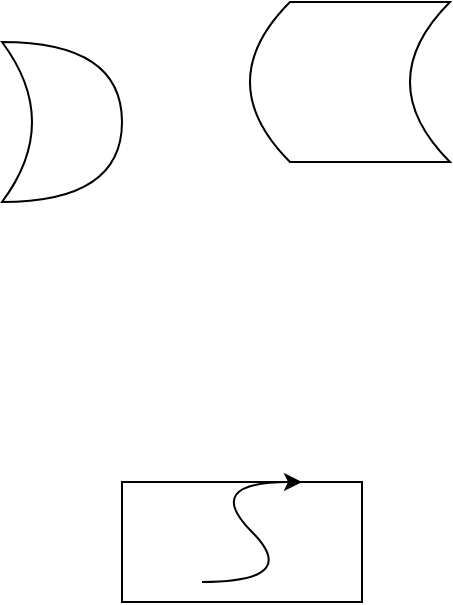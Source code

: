 <mxfile version="13.6.4" type="github">
  <diagram id="02eN7fPuqFx-y2PJcBan" name="第 1 页">
    <mxGraphModel dx="1796" dy="1158" grid="1" gridSize="10" guides="1" tooltips="1" connect="1" arrows="1" fold="1" page="1" pageScale="1" pageWidth="827" pageHeight="1169" math="0" shadow="0">
      <root>
        <mxCell id="0" />
        <mxCell id="1" parent="0" />
        <mxCell id="fqPitPoD3Ade1sRcACU9-1" value="" style="rounded=0;whiteSpace=wrap;html=1;" vertex="1" parent="1">
          <mxGeometry x="350" y="560" width="120" height="60" as="geometry" />
        </mxCell>
        <mxCell id="fqPitPoD3Ade1sRcACU9-2" value="" style="curved=1;endArrow=classic;html=1;" edge="1" parent="1">
          <mxGeometry width="50" height="50" relative="1" as="geometry">
            <mxPoint x="390" y="610" as="sourcePoint" />
            <mxPoint x="440" y="560" as="targetPoint" />
            <Array as="points">
              <mxPoint x="440" y="610" />
              <mxPoint x="390" y="560" />
            </Array>
          </mxGeometry>
        </mxCell>
        <mxCell id="fqPitPoD3Ade1sRcACU9-3" value="" style="shape=dataStorage;whiteSpace=wrap;html=1;fixedSize=1;" vertex="1" parent="1">
          <mxGeometry x="414" y="320" width="100" height="80" as="geometry" />
        </mxCell>
        <mxCell id="fqPitPoD3Ade1sRcACU9-4" value="" style="shape=xor;whiteSpace=wrap;html=1;" vertex="1" parent="1">
          <mxGeometry x="290" y="340" width="60" height="80" as="geometry" />
        </mxCell>
      </root>
    </mxGraphModel>
  </diagram>
</mxfile>
